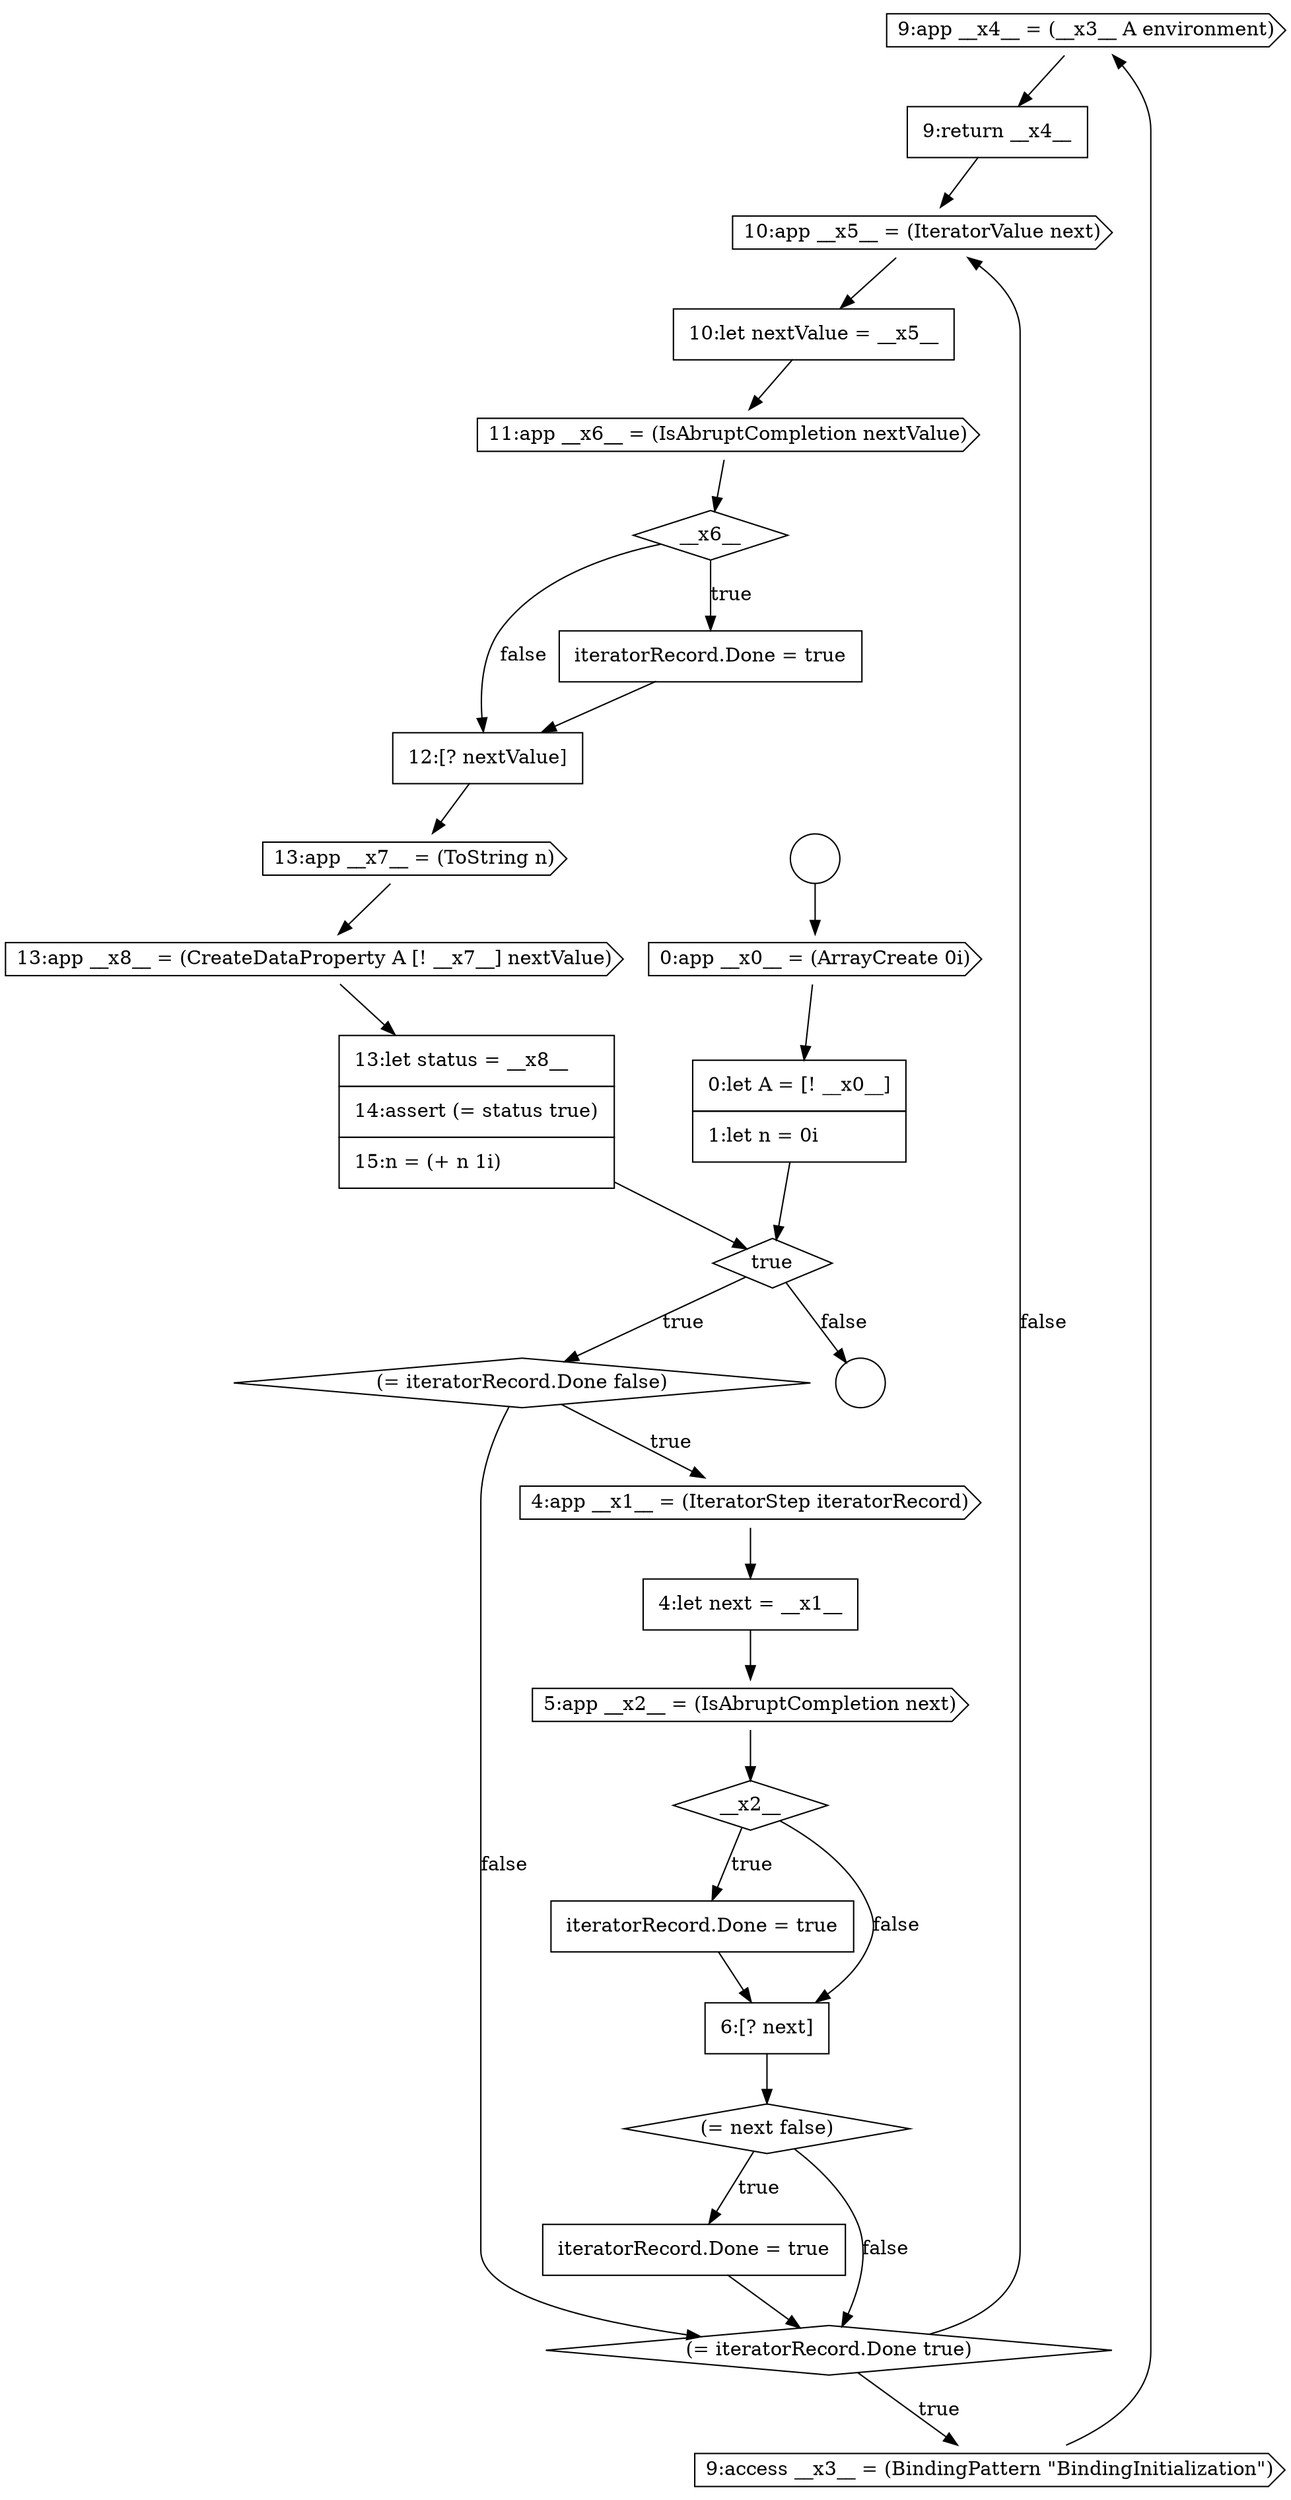 digraph {
  node6466 [shape=cds, label=<<font color="black">9:app __x4__ = (__x3__ A environment)</font>> color="black" fillcolor="white" style=filled]
  node6464 [shape=diamond, label=<<font color="black">(= iteratorRecord.Done true)</font>> color="black" fillcolor="white" style=filled]
  node6459 [shape=diamond, label=<<font color="black">__x2__</font>> color="black" fillcolor="white" style=filled]
  node6468 [shape=cds, label=<<font color="black">10:app __x5__ = (IteratorValue next)</font>> color="black" fillcolor="white" style=filled]
  node6476 [shape=none, margin=0, label=<<font color="black">
    <table border="0" cellborder="1" cellspacing="0" cellpadding="10">
      <tr><td align="left">13:let status = __x8__</td></tr>
      <tr><td align="left">14:assert (= status true)</td></tr>
      <tr><td align="left">15:n = (+ n 1i)</td></tr>
    </table>
  </font>> color="black" fillcolor="white" style=filled]
  node6462 [shape=diamond, label=<<font color="black">(= next false)</font>> color="black" fillcolor="white" style=filled]
  node6456 [shape=cds, label=<<font color="black">4:app __x1__ = (IteratorStep iteratorRecord)</font>> color="black" fillcolor="white" style=filled]
  node6463 [shape=none, margin=0, label=<<font color="black">
    <table border="0" cellborder="1" cellspacing="0" cellpadding="10">
      <tr><td align="left">iteratorRecord.Done = true</td></tr>
    </table>
  </font>> color="black" fillcolor="white" style=filled]
  node6458 [shape=cds, label=<<font color="black">5:app __x2__ = (IsAbruptCompletion next)</font>> color="black" fillcolor="white" style=filled]
  node6470 [shape=cds, label=<<font color="black">11:app __x6__ = (IsAbruptCompletion nextValue)</font>> color="black" fillcolor="white" style=filled]
  node6455 [shape=diamond, label=<<font color="black">(= iteratorRecord.Done false)</font>> color="black" fillcolor="white" style=filled]
  node6451 [shape=circle label=" " color="black" fillcolor="white" style=filled]
  node6474 [shape=cds, label=<<font color="black">13:app __x7__ = (ToString n)</font>> color="black" fillcolor="white" style=filled]
  node6475 [shape=cds, label=<<font color="black">13:app __x8__ = (CreateDataProperty A [! __x7__] nextValue)</font>> color="black" fillcolor="white" style=filled]
  node6450 [shape=circle label=" " color="black" fillcolor="white" style=filled]
  node6465 [shape=cds, label=<<font color="black">9:access __x3__ = (BindingPattern &quot;BindingInitialization&quot;)</font>> color="black" fillcolor="white" style=filled]
  node6469 [shape=none, margin=0, label=<<font color="black">
    <table border="0" cellborder="1" cellspacing="0" cellpadding="10">
      <tr><td align="left">10:let nextValue = __x5__</td></tr>
    </table>
  </font>> color="black" fillcolor="white" style=filled]
  node6454 [shape=diamond, label=<<font color="black">true</font>> color="black" fillcolor="white" style=filled]
  node6461 [shape=none, margin=0, label=<<font color="black">
    <table border="0" cellborder="1" cellspacing="0" cellpadding="10">
      <tr><td align="left">6:[? next]</td></tr>
    </table>
  </font>> color="black" fillcolor="white" style=filled]
  node6460 [shape=none, margin=0, label=<<font color="black">
    <table border="0" cellborder="1" cellspacing="0" cellpadding="10">
      <tr><td align="left">iteratorRecord.Done = true</td></tr>
    </table>
  </font>> color="black" fillcolor="white" style=filled]
  node6472 [shape=none, margin=0, label=<<font color="black">
    <table border="0" cellborder="1" cellspacing="0" cellpadding="10">
      <tr><td align="left">iteratorRecord.Done = true</td></tr>
    </table>
  </font>> color="black" fillcolor="white" style=filled]
  node6453 [shape=none, margin=0, label=<<font color="black">
    <table border="0" cellborder="1" cellspacing="0" cellpadding="10">
      <tr><td align="left">0:let A = [! __x0__]</td></tr>
      <tr><td align="left">1:let n = 0i</td></tr>
    </table>
  </font>> color="black" fillcolor="white" style=filled]
  node6457 [shape=none, margin=0, label=<<font color="black">
    <table border="0" cellborder="1" cellspacing="0" cellpadding="10">
      <tr><td align="left">4:let next = __x1__</td></tr>
    </table>
  </font>> color="black" fillcolor="white" style=filled]
  node6467 [shape=none, margin=0, label=<<font color="black">
    <table border="0" cellborder="1" cellspacing="0" cellpadding="10">
      <tr><td align="left">9:return __x4__</td></tr>
    </table>
  </font>> color="black" fillcolor="white" style=filled]
  node6473 [shape=none, margin=0, label=<<font color="black">
    <table border="0" cellborder="1" cellspacing="0" cellpadding="10">
      <tr><td align="left">12:[? nextValue]</td></tr>
    </table>
  </font>> color="black" fillcolor="white" style=filled]
  node6471 [shape=diamond, label=<<font color="black">__x6__</font>> color="black" fillcolor="white" style=filled]
  node6452 [shape=cds, label=<<font color="black">0:app __x0__ = (ArrayCreate 0i)</font>> color="black" fillcolor="white" style=filled]
  node6454 -> node6455 [label=<<font color="black">true</font>> color="black"]
  node6454 -> node6451 [label=<<font color="black">false</font>> color="black"]
  node6455 -> node6456 [label=<<font color="black">true</font>> color="black"]
  node6455 -> node6464 [label=<<font color="black">false</font>> color="black"]
  node6476 -> node6454 [ color="black"]
  node6467 -> node6468 [ color="black"]
  node6457 -> node6458 [ color="black"]
  node6456 -> node6457 [ color="black"]
  node6474 -> node6475 [ color="black"]
  node6471 -> node6472 [label=<<font color="black">true</font>> color="black"]
  node6471 -> node6473 [label=<<font color="black">false</font>> color="black"]
  node6475 -> node6476 [ color="black"]
  node6463 -> node6464 [ color="black"]
  node6464 -> node6465 [label=<<font color="black">true</font>> color="black"]
  node6464 -> node6468 [label=<<font color="black">false</font>> color="black"]
  node6472 -> node6473 [ color="black"]
  node6452 -> node6453 [ color="black"]
  node6473 -> node6474 [ color="black"]
  node6459 -> node6460 [label=<<font color="black">true</font>> color="black"]
  node6459 -> node6461 [label=<<font color="black">false</font>> color="black"]
  node6465 -> node6466 [ color="black"]
  node6462 -> node6463 [label=<<font color="black">true</font>> color="black"]
  node6462 -> node6464 [label=<<font color="black">false</font>> color="black"]
  node6458 -> node6459 [ color="black"]
  node6460 -> node6461 [ color="black"]
  node6468 -> node6469 [ color="black"]
  node6450 -> node6452 [ color="black"]
  node6466 -> node6467 [ color="black"]
  node6469 -> node6470 [ color="black"]
  node6470 -> node6471 [ color="black"]
  node6461 -> node6462 [ color="black"]
  node6453 -> node6454 [ color="black"]
}
